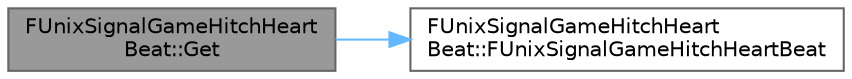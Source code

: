 digraph "FUnixSignalGameHitchHeartBeat::Get"
{
 // INTERACTIVE_SVG=YES
 // LATEX_PDF_SIZE
  bgcolor="transparent";
  edge [fontname=Helvetica,fontsize=10,labelfontname=Helvetica,labelfontsize=10];
  node [fontname=Helvetica,fontsize=10,shape=box,height=0.2,width=0.4];
  rankdir="LR";
  Node1 [id="Node000001",label="FUnixSignalGameHitchHeart\lBeat::Get",height=0.2,width=0.4,color="gray40", fillcolor="grey60", style="filled", fontcolor="black",tooltip="Gets the heartbeat singleton."];
  Node1 -> Node2 [id="edge1_Node000001_Node000002",color="steelblue1",style="solid",tooltip=" "];
  Node2 [id="Node000002",label="FUnixSignalGameHitchHeart\lBeat::FUnixSignalGameHitchHeartBeat",height=0.2,width=0.4,color="grey40", fillcolor="white", style="filled",URL="$d3/d21/classFUnixSignalGameHitchHeartBeat.html#afd1aee7b74b2eef98c68849f727c9243",tooltip=" "];
}
